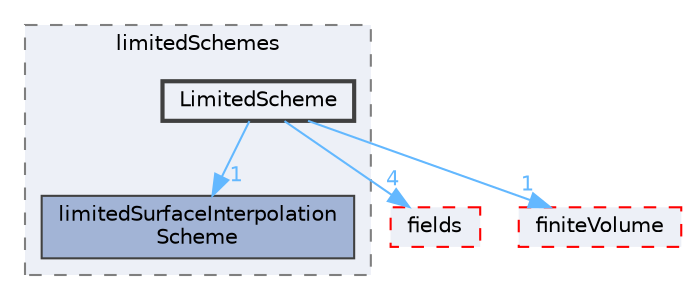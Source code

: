 digraph "src/finiteVolume/interpolation/surfaceInterpolation/limitedSchemes/LimitedScheme"
{
 // LATEX_PDF_SIZE
  bgcolor="transparent";
  edge [fontname=Helvetica,fontsize=10,labelfontname=Helvetica,labelfontsize=10];
  node [fontname=Helvetica,fontsize=10,shape=box,height=0.2,width=0.4];
  compound=true
  subgraph clusterdir_3b094e1ce2b3f641da0071aec2c4e694 {
    graph [ bgcolor="#edf0f7", pencolor="grey50", label="limitedSchemes", fontname=Helvetica,fontsize=10 style="filled,dashed", URL="dir_3b094e1ce2b3f641da0071aec2c4e694.html",tooltip=""]
  dir_4f765f4be874e7c1018013a8d8ff5f6d [label="limitedSurfaceInterpolation\lScheme", fillcolor="#a2b4d6", color="grey25", style="filled", URL="dir_4f765f4be874e7c1018013a8d8ff5f6d.html",tooltip=""];
  dir_f44c3a08494e33395456e53f21ca82c9 [label="LimitedScheme", fillcolor="#edf0f7", color="grey25", style="filled,bold", URL="dir_f44c3a08494e33395456e53f21ca82c9.html",tooltip=""];
  }
  dir_25ab4a83a983f7bb7a38b7f63bb141b7 [label="fields", fillcolor="#edf0f7", color="red", style="filled,dashed", URL="dir_25ab4a83a983f7bb7a38b7f63bb141b7.html",tooltip=""];
  dir_2ea871e4defbdbd60808750cae643c63 [label="finiteVolume", fillcolor="#edf0f7", color="red", style="filled,dashed", URL="dir_2ea871e4defbdbd60808750cae643c63.html",tooltip=""];
  dir_f44c3a08494e33395456e53f21ca82c9->dir_25ab4a83a983f7bb7a38b7f63bb141b7 [headlabel="4", labeldistance=1.5 headhref="dir_002164_001332.html" href="dir_002164_001332.html" color="steelblue1" fontcolor="steelblue1"];
  dir_f44c3a08494e33395456e53f21ca82c9->dir_2ea871e4defbdbd60808750cae643c63 [headlabel="1", labeldistance=1.5 headhref="dir_002164_001388.html" href="dir_002164_001388.html" color="steelblue1" fontcolor="steelblue1"];
  dir_f44c3a08494e33395456e53f21ca82c9->dir_4f765f4be874e7c1018013a8d8ff5f6d [headlabel="1", labeldistance=1.5 headhref="dir_002164_002168.html" href="dir_002164_002168.html" color="steelblue1" fontcolor="steelblue1"];
}
